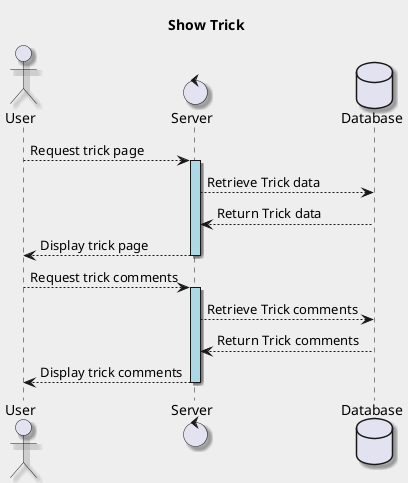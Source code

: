 @startuml Show Trick
    title Show Trick
    skinparam backgroundColor #EEEEEE
    skinparam shadowing true

    actor User
    control Server
    database Database
    User --> Server : Request trick page
    activate Server  #lightblue
    Server --> Database : Retrieve Trick data
    Database --> Server : Return Trick data
    Server --> User : Display trick page
    deactivate Server 

    User --> Server : Request trick comments
    activate Server #lightblue
    Server --> Database : Retrieve Trick comments
    Database --> Server : Return Trick comments
    Server --> User : Display trick comments
    deactivate Server 
@enduml
